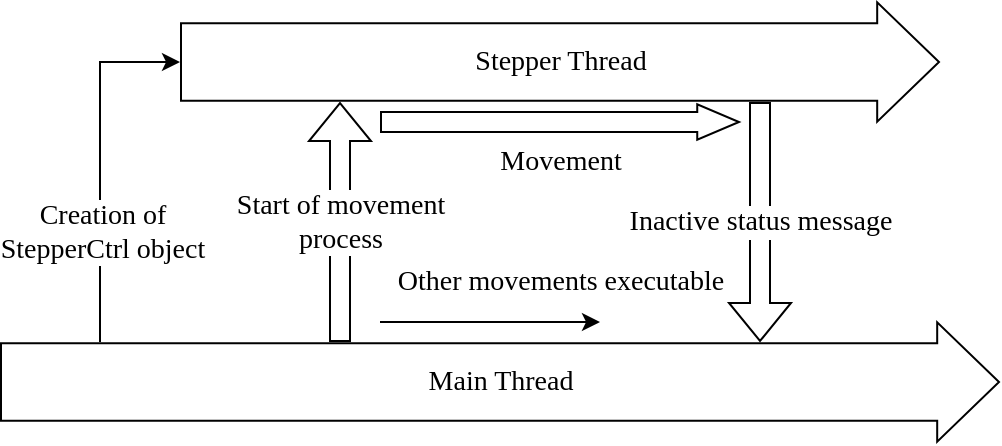 <mxfile>
    <diagram id="qk-mKA9BvS4lvhPRjQYC" name="Page-1">
        <mxGraphModel dx="761" dy="758" grid="1" gridSize="10" guides="1" tooltips="1" connect="1" arrows="1" fold="1" page="1" pageScale="1" pageWidth="827" pageHeight="1169" math="0" shadow="0">
            <root>
                <mxCell id="0"/>
                <mxCell id="1" parent="0"/>
                <mxCell id="ZuEEnEef8wNUJT63sKQX-2" value="Main Thread" style="shape=flexArrow;endArrow=classic;html=1;rounded=0;width=38.636;endSize=9.968;fontSize=14;fontFamily=Times New Roman;" parent="1" edge="1">
                    <mxGeometry width="50" height="50" relative="1" as="geometry">
                        <mxPoint x="150" y="500" as="sourcePoint"/>
                        <mxPoint x="650" y="500" as="targetPoint"/>
                    </mxGeometry>
                </mxCell>
                <mxCell id="ZuEEnEef8wNUJT63sKQX-5" value="Stepper Thread" style="shape=flexArrow;endArrow=classic;html=1;rounded=0;width=38.636;endSize=9.968;fontSize=14;fontFamily=Times New Roman;" parent="1" edge="1">
                    <mxGeometry width="50" height="50" relative="1" as="geometry">
                        <mxPoint x="240" y="340" as="sourcePoint"/>
                        <mxPoint x="620" y="340" as="targetPoint"/>
                    </mxGeometry>
                </mxCell>
                <mxCell id="ZuEEnEef8wNUJT63sKQX-8" value="" style="endArrow=classic;html=1;rounded=0;fontFamily=Times New Roman;fontSize=14;" parent="1" edge="1">
                    <mxGeometry width="50" height="50" relative="1" as="geometry">
                        <mxPoint x="200" y="480" as="sourcePoint"/>
                        <mxPoint x="240" y="340" as="targetPoint"/>
                        <Array as="points">
                            <mxPoint x="200" y="340"/>
                        </Array>
                    </mxGeometry>
                </mxCell>
                <mxCell id="ZuEEnEef8wNUJT63sKQX-9" value="Creation of &lt;br&gt;StepperCtrl object" style="edgeLabel;html=1;align=center;verticalAlign=middle;resizable=0;points=[];fontSize=14;fontFamily=Times New Roman;" parent="ZuEEnEef8wNUJT63sKQX-8" vertex="1" connectable="0">
                    <mxGeometry x="-0.389" y="-1" relative="1" as="geometry">
                        <mxPoint as="offset"/>
                    </mxGeometry>
                </mxCell>
                <mxCell id="ZuEEnEef8wNUJT63sKQX-10" value="" style="shape=flexArrow;endArrow=classic;html=1;rounded=0;fontFamily=Times New Roman;fontSize=14;" parent="1" edge="1">
                    <mxGeometry width="50" height="50" relative="1" as="geometry">
                        <mxPoint x="320" y="480" as="sourcePoint"/>
                        <mxPoint x="320" y="360" as="targetPoint"/>
                    </mxGeometry>
                </mxCell>
                <mxCell id="ZuEEnEef8wNUJT63sKQX-11" value="Start of movement &lt;br&gt;process" style="edgeLabel;html=1;align=center;verticalAlign=middle;resizable=0;points=[];fontSize=14;fontFamily=Times New Roman;" parent="ZuEEnEef8wNUJT63sKQX-10" vertex="1" connectable="0">
                    <mxGeometry x="-0.286" relative="1" as="geometry">
                        <mxPoint y="-17" as="offset"/>
                    </mxGeometry>
                </mxCell>
                <mxCell id="ZuEEnEef8wNUJT63sKQX-12" value="Movement" style="shape=flexArrow;endArrow=classic;html=1;rounded=0;fontFamily=Times New Roman;fontSize=14;endWidth=6.667;endSize=6.627;" parent="1" edge="1">
                    <mxGeometry y="-20" width="50" height="50" relative="1" as="geometry">
                        <mxPoint x="340" y="370" as="sourcePoint"/>
                        <mxPoint x="520" y="370" as="targetPoint"/>
                        <mxPoint as="offset"/>
                    </mxGeometry>
                </mxCell>
                <mxCell id="ZuEEnEef8wNUJT63sKQX-14" value="" style="shape=flexArrow;endArrow=classic;html=1;rounded=0;fontFamily=Times New Roman;fontSize=14;" parent="1" edge="1">
                    <mxGeometry width="50" height="50" relative="1" as="geometry">
                        <mxPoint x="530" y="360" as="sourcePoint"/>
                        <mxPoint x="530" y="480" as="targetPoint"/>
                    </mxGeometry>
                </mxCell>
                <mxCell id="ZuEEnEef8wNUJT63sKQX-15" value="Inactive status message" style="edgeLabel;html=1;align=center;verticalAlign=middle;resizable=0;points=[];fontSize=14;fontFamily=Times New Roman;" parent="ZuEEnEef8wNUJT63sKQX-14" vertex="1" connectable="0">
                    <mxGeometry x="-0.286" relative="1" as="geometry">
                        <mxPoint y="17" as="offset"/>
                    </mxGeometry>
                </mxCell>
                <mxCell id="ZuEEnEef8wNUJT63sKQX-16" value="Other movements executable" style="endArrow=classic;html=1;rounded=0;fontFamily=Times New Roman;fontSize=14;" parent="1" edge="1">
                    <mxGeometry x="0.636" y="20" width="50" height="50" relative="1" as="geometry">
                        <mxPoint x="340" y="470" as="sourcePoint"/>
                        <mxPoint x="450" y="470" as="targetPoint"/>
                        <mxPoint as="offset"/>
                    </mxGeometry>
                </mxCell>
            </root>
        </mxGraphModel>
    </diagram>
</mxfile>